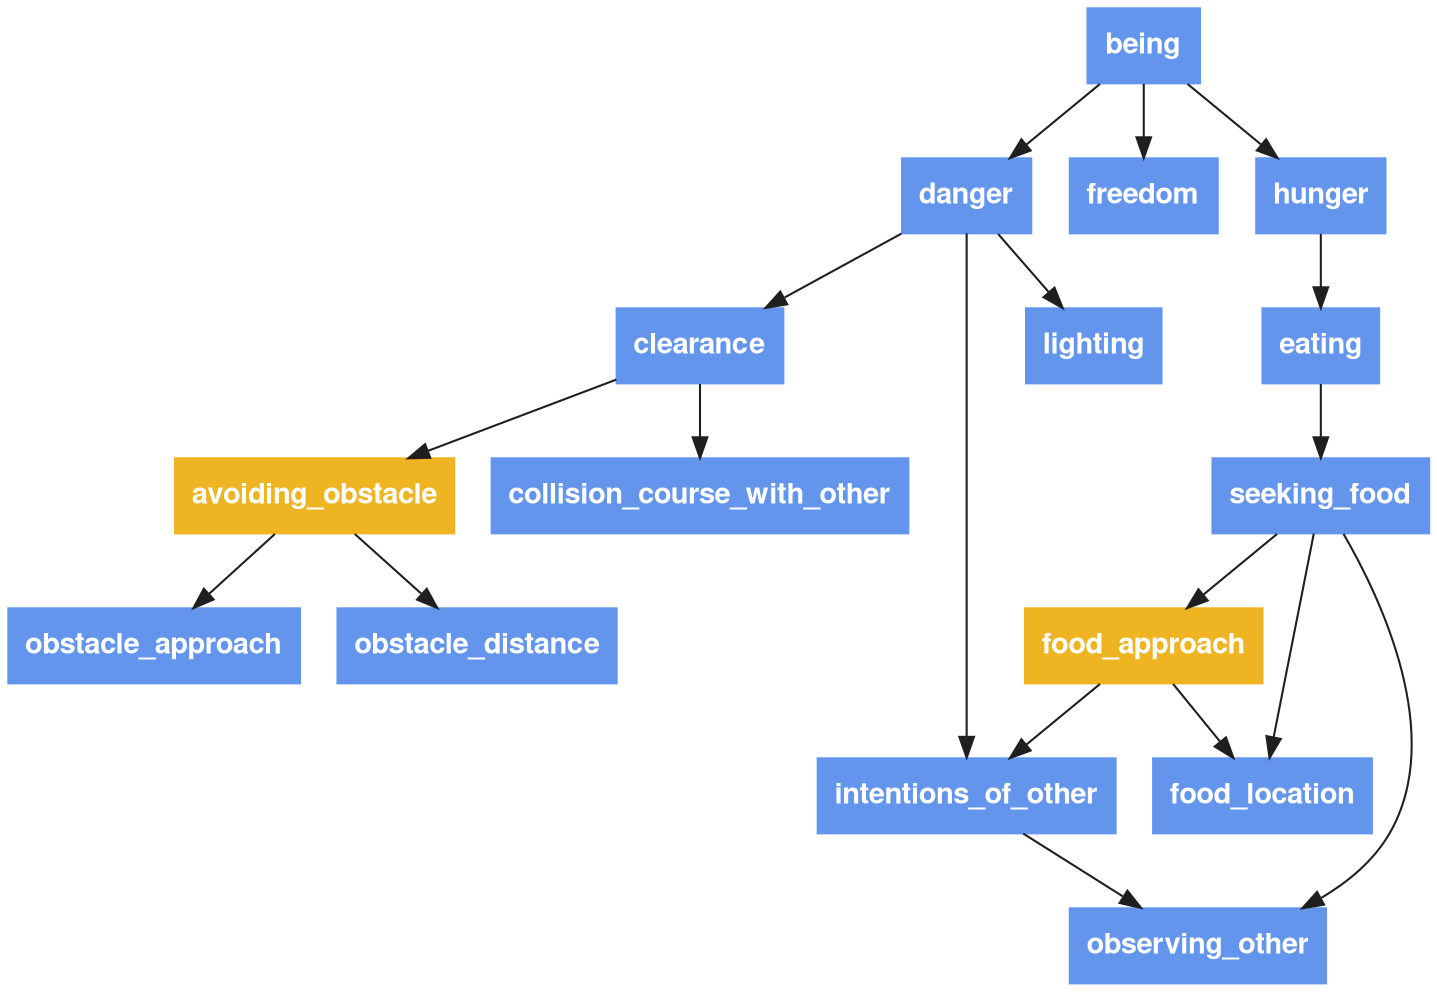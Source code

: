 digraph G {

  v0 [label="avoiding_obstacle",fontname="helvetica bold",style="filled",fillcolor="goldenrod2",color="goldenrod2",fontcolor="white",shape="box"]
  v1 [label="being",fontname="helvetica bold",style="filled",fillcolor="cornflowerblue",color="cornflowerblue",fontcolor="white",shape="box"]
  v2 [label="clearance",fontname="helvetica bold",style="filled",fillcolor="cornflowerblue",color="cornflowerblue",fontcolor="white",shape="box"]
  v3 [label="collision_course_with_other",fontname="helvetica bold",style="filled",fillcolor="cornflowerblue",color="cornflowerblue",fontcolor="white",shape="box"]
  v4 [label="danger",fontname="helvetica bold",style="filled",fillcolor="cornflowerblue",color="cornflowerblue",fontcolor="white",shape="box"]
  v5 [label="eating",fontname="helvetica bold",style="filled",fillcolor="cornflowerblue",color="cornflowerblue",fontcolor="white",shape="box"]
  v6 [label="food_approach",fontname="helvetica bold",style="filled",fillcolor="goldenrod2",color="goldenrod2",fontcolor="white",shape="box"]
  v7 [label="freedom",fontname="helvetica bold",style="filled",fillcolor="cornflowerblue",color="cornflowerblue",fontcolor="white",shape="box"]
  v8 [label="hunger",fontname="helvetica bold",style="filled",fillcolor="cornflowerblue",color="cornflowerblue",fontcolor="white",shape="box"]
  v9 [label="intentions_of_other",fontname="helvetica bold",style="filled",fillcolor="cornflowerblue",color="cornflowerblue",fontcolor="white",shape="box"]
  v10 [label="lighting",fontname="helvetica bold",style="filled",fillcolor="cornflowerblue",color="cornflowerblue",fontcolor="white",shape="box"]
  v11 [label="observing_other",fontname="helvetica bold",style="filled",fillcolor="cornflowerblue",color="cornflowerblue",fontcolor="white",shape="box"]
  v12 [label="obstacle_approach",fontname="helvetica bold",style="filled",fillcolor="cornflowerblue",color="cornflowerblue",fontcolor="white",shape="box"]
  v13 [label="obstacle_distance",fontname="helvetica bold",style="filled",fillcolor="cornflowerblue",color="cornflowerblue",fontcolor="white",shape="box"]
  v14 [label="seeking_food",fontname="helvetica bold",style="filled",fillcolor="cornflowerblue",color="cornflowerblue",fontcolor="white",shape="box"]
  v15 [label="food_location",fontname="helvetica bold",style="filled",fillcolor="cornflowerblue",color="cornflowerblue",fontcolor="white",shape="box"]

  v0 -> v12 [color="gray12"]
  v0 -> v13 [color="gray12"]
  v1 -> v4 [color="gray12"]
  v1 -> v8 [color="gray12"]
  v1 -> v7 [color="gray12"]
  v2 -> v0 [color="gray12"]
  v2 -> v3 [color="gray12"]
  v4 -> v2 [color="gray12"]
  v4 -> v10 [color="gray12"]
  v4 -> v9 [color="gray12"]
  v5 -> v14 [color="gray12"]
  v6 -> v9 [color="gray12"]
  v6 -> v15 [color="gray12"]
  v8 -> v5 [color="gray12"]
  v9 -> v11 [color="gray12"]
  v14 -> v6 [color="gray12"]
  v14 -> v15 [color="gray12"]
  v14 -> v11 [color="gray12"]

}